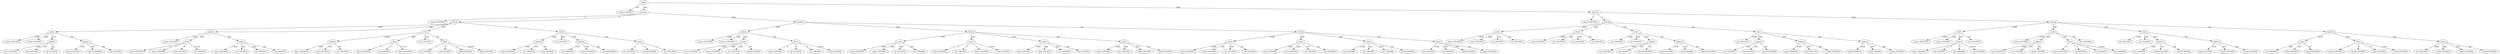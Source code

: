 digraph G {
"bg==" [ shape=oval label="safety"]
"bg==" -> "bi0w" [ label="low" ]
"bi0w" [ shape=oval label="unacc (100.00%)"]
"bg==" -> "bi0x" [ label="med" ]
"bi0x" [ shape=oval label="persons"]
"bi0x" -> "bi0xLTA=" [ label="2" ]
"bi0xLTA=" [ shape=oval label="unacc (100.00%)"]
"bi0x" -> "bi0xLTE=" [ label="4" ]
"bi0xLTE=" [ shape=oval label="buying"]
"bi0xLTE=" -> "bi0xLTEtMA==" [ label="v-high" ]
"bi0xLTEtMA==" [ shape=oval label="maint"]
"bi0xLTEtMA==" -> "bi0xLTEtMC0w" [ label="v-high" ]
"bi0xLTEtMC0w" [ shape=oval label="unacc (100.00%)"]
"bi0xLTEtMA==" -> "bi0xLTEtMC0x" [ label="high" ]
"bi0xLTEtMC0x" [ shape=oval label="unacc (100.00%)"]
"bi0xLTEtMA==" -> "bi0xLTEtMC0y" [ label="med" ]
"bi0xLTEtMC0y" [ shape=oval label="lugboot"]
"bi0xLTEtMC0y" -> "bi0xLTEtMC0yLTA=" [ label="small" ]
"bi0xLTEtMC0yLTA=" [ shape=oval label="unacc (100.00%)"]
"bi0xLTEtMC0y" -> "bi0xLTEtMC0yLTE=" [ label="med" ]
"bi0xLTEtMC0yLTE=" [ shape=oval label="unacc (50.00%)"]
"bi0xLTEtMC0y" -> "bi0xLTEtMC0yLTI=" [ label="big" ]
"bi0xLTEtMC0yLTI=" [ shape=oval label="acc (100.00%)"]
"bi0xLTEtMA==" -> "bi0xLTEtMC0z" [ label="low" ]
"bi0xLTEtMC0z" [ shape=oval label="lugboot"]
"bi0xLTEtMC0z" -> "bi0xLTEtMC0zLTA=" [ label="small" ]
"bi0xLTEtMC0zLTA=" [ shape=oval label="unacc (100.00%)"]
"bi0xLTEtMC0z" -> "bi0xLTEtMC0zLTE=" [ label="med" ]
"bi0xLTEtMC0zLTE=" [ shape=oval label="unacc (100.00%)"]
"bi0xLTEtMC0z" -> "bi0xLTEtMC0zLTI=" [ label="big" ]
"bi0xLTEtMC0zLTI=" [ shape=oval label="acc (100.00%)"]
"bi0xLTE=" -> "bi0xLTEtMQ==" [ label="high" ]
"bi0xLTEtMQ==" [ shape=oval label="lugboot"]
"bi0xLTEtMQ==" -> "bi0xLTEtMS0w" [ label="small" ]
"bi0xLTEtMS0w" [ shape=oval label="unacc (100.00%)"]
"bi0xLTEtMQ==" -> "bi0xLTEtMS0x" [ label="med" ]
"bi0xLTEtMS0x" [ shape=oval label="doors"]
"bi0xLTEtMS0x" -> "bi0xLTEtMS0xLTA=" [ label="2" ]
"bi0xLTEtMS0xLTA=" [ shape=oval label="unacc (100.00%)"]
"bi0xLTEtMS0x" -> "bi0xLTEtMS0xLTE=" [ label="3" ]
"bi0xLTEtMS0xLTE=" [ shape=oval label="unacc (100.00%)"]
"bi0xLTEtMS0x" -> "bi0xLTEtMS0xLTI=" [ label="4" ]
"bi0xLTEtMS0xLTI=" [ shape=oval label="unacc (50.00%)"]
"bi0xLTEtMS0x" -> "bi0xLTEtMS0xLTM=" [ label="5-more" ]
"bi0xLTEtMS0xLTM=" [ shape=oval label="acc (100.00%)"]
"bi0xLTEtMQ==" -> "bi0xLTEtMS0y" [ label="big" ]
"bi0xLTEtMS0y" [ shape=oval label="maint"]
"bi0xLTEtMS0y" -> "bi0xLTEtMS0yLTA=" [ label="v-high" ]
"bi0xLTEtMS0yLTA=" [ shape=oval label="unacc (100.00%)"]
"bi0xLTEtMS0y" -> "bi0xLTEtMS0yLTE=" [ label="high" ]
"bi0xLTEtMS0yLTE=" [ shape=oval label="acc (100.00%)"]
"bi0xLTEtMS0y" -> "bi0xLTEtMS0yLTI=" [ label="med" ]
"bi0xLTEtMS0yLTI=" [ shape=oval label="acc (100.00%)"]
"bi0xLTEtMS0y" -> "bi0xLTEtMS0yLTM=" [ label="low" ]
"bi0xLTEtMS0yLTM=" [ shape=oval label="acc (100.00%)"]
"bi0xLTE=" -> "bi0xLTEtMg==" [ label="med" ]
"bi0xLTEtMg==" [ shape=oval label="maint"]
"bi0xLTEtMg==" -> "bi0xLTEtMi0w" [ label="v-high" ]
"bi0xLTEtMi0w" [ shape=oval label="lugboot"]
"bi0xLTEtMi0w" -> "bi0xLTEtMi0wLTA=" [ label="small" ]
"bi0xLTEtMi0wLTA=" [ shape=oval label="unacc (100.00%)"]
"bi0xLTEtMi0w" -> "bi0xLTEtMi0wLTE=" [ label="med" ]
"bi0xLTEtMi0wLTE=" [ shape=oval label="unacc (50.00%)"]
"bi0xLTEtMi0w" -> "bi0xLTEtMi0wLTI=" [ label="big" ]
"bi0xLTEtMi0wLTI=" [ shape=oval label="acc (100.00%)"]
"bi0xLTEtMg==" -> "bi0xLTEtMi0x" [ label="high" ]
"bi0xLTEtMi0x" [ shape=oval label="doors"]
"bi0xLTEtMi0x" -> "bi0xLTEtMi0xLTE=" [ label="3" ]
"bi0xLTEtMi0xLTE=" [ shape=oval label="unacc (100.00%)"]
"bi0xLTEtMi0x" -> "bi0xLTEtMi0xLTI=" [ label="4" ]
"bi0xLTEtMi0xLTI=" [ shape=oval label="acc (100.00%)"]
"bi0xLTEtMi0x" -> "bi0xLTEtMi0xLTM=" [ label="5-more" ]
"bi0xLTEtMi0xLTM=" [ shape=oval label="unacc (100.00%)"]
"bi0xLTEtMg==" -> "bi0xLTEtMi0y" [ label="med" ]
"bi0xLTEtMi0y" [ shape=oval label="acc (100.00%)"]
"bi0xLTEtMg==" -> "bi0xLTEtMi0z" [ label="low" ]
"bi0xLTEtMi0z" [ shape=oval label="doors"]
"bi0xLTEtMi0z" -> "bi0xLTEtMi0zLTA=" [ label="2" ]
"bi0xLTEtMi0zLTA=" [ shape=oval label="acc (100.00%)"]
"bi0xLTEtMi0z" -> "bi0xLTEtMi0zLTE=" [ label="3" ]
"bi0xLTEtMi0zLTE=" [ shape=oval label="acc (100.00%)"]
"bi0xLTEtMi0z" -> "bi0xLTEtMi0zLTI=" [ label="4" ]
"bi0xLTEtMi0zLTI=" [ shape=oval label="good (100.00%)"]
"bi0xLTEtMi0z" -> "bi0xLTEtMi0zLTM=" [ label="5-more" ]
"bi0xLTEtMi0zLTM=" [ shape=oval label="good (100.00%)"]
"bi0xLTE=" -> "bi0xLTEtMw==" [ label="low" ]
"bi0xLTEtMw==" [ shape=oval label="maint"]
"bi0xLTEtMw==" -> "bi0xLTEtMy0w" [ label="v-high" ]
"bi0xLTEtMy0w" [ shape=oval label="lugboot"]
"bi0xLTEtMy0w" -> "bi0xLTEtMy0wLTA=" [ label="small" ]
"bi0xLTEtMy0wLTA=" [ shape=oval label="unacc (100.00%)"]
"bi0xLTEtMy0w" -> "bi0xLTEtMy0wLTE=" [ label="med" ]
"bi0xLTEtMy0wLTE=" [ shape=oval label="acc (100.00%)"]
"bi0xLTEtMy0w" -> "bi0xLTEtMy0wLTI=" [ label="big" ]
"bi0xLTEtMy0wLTI=" [ shape=oval label="acc (100.00%)"]
"bi0xLTEtMw==" -> "bi0xLTEtMy0x" [ label="high" ]
"bi0xLTEtMy0x" [ shape=oval label="acc (100.00%)"]
"bi0xLTEtMw==" -> "bi0xLTEtMy0y" [ label="med" ]
"bi0xLTEtMy0y" [ shape=oval label="lugboot"]
"bi0xLTEtMy0y" -> "bi0xLTEtMy0yLTA=" [ label="small" ]
"bi0xLTEtMy0yLTA=" [ shape=oval label="acc (100.00%)"]
"bi0xLTEtMy0y" -> "bi0xLTEtMy0yLTE=" [ label="med" ]
"bi0xLTEtMy0yLTE=" [ shape=oval label="good (100.00%)"]
"bi0xLTEtMy0y" -> "bi0xLTEtMy0yLTI=" [ label="big" ]
"bi0xLTEtMy0yLTI=" [ shape=oval label="good (100.00%)"]
"bi0xLTEtMw==" -> "bi0xLTEtMy0z" [ label="low" ]
"bi0xLTEtMy0z" [ shape=oval label="doors"]
"bi0xLTEtMy0z" -> "bi0xLTEtMy0zLTA=" [ label="2" ]
"bi0xLTEtMy0zLTA=" [ shape=oval label="acc (100.00%)"]
"bi0xLTEtMy0z" -> "bi0xLTEtMy0zLTE=" [ label="3" ]
"bi0xLTEtMy0zLTE=" [ shape=oval label="good (100.00%)"]
"bi0xLTEtMy0z" -> "bi0xLTEtMy0zLTI=" [ label="4" ]
"bi0xLTEtMy0zLTI=" [ shape=oval label="acc (100.00%)"]
"bi0x" -> "bi0xLTI=" [ label="more" ]
"bi0xLTI=" [ shape=oval label="lugboot"]
"bi0xLTI=" -> "bi0xLTItMA==" [ label="small" ]
"bi0xLTItMA==" [ shape=oval label="buying"]
"bi0xLTItMA==" -> "bi0xLTItMC0w" [ label="v-high" ]
"bi0xLTItMC0w" [ shape=oval label="unacc (100.00%)"]
"bi0xLTItMA==" -> "bi0xLTItMC0x" [ label="high" ]
"bi0xLTItMC0x" [ shape=oval label="unacc (100.00%)"]
"bi0xLTItMA==" -> "bi0xLTItMC0y" [ label="med" ]
"bi0xLTItMC0y" [ shape=oval label="maint"]
"bi0xLTItMC0y" -> "bi0xLTItMC0yLTA=" [ label="v-high" ]
"bi0xLTItMC0yLTA=" [ shape=oval label="unacc (100.00%)"]
"bi0xLTItMC0y" -> "bi0xLTItMC0yLTE=" [ label="high" ]
"bi0xLTItMC0yLTE=" [ shape=oval label="unacc (100.00%)"]
"bi0xLTItMC0y" -> "bi0xLTItMC0yLTI=" [ label="med" ]
"bi0xLTItMC0yLTI=" [ shape=oval label="acc (100.00%)"]
"bi0xLTItMC0y" -> "bi0xLTItMC0yLTM=" [ label="low" ]
"bi0xLTItMC0yLTM=" [ shape=oval label="unacc (50.00%)"]
"bi0xLTItMA==" -> "bi0xLTItMC0z" [ label="low" ]
"bi0xLTItMC0z" [ shape=oval label="doors"]
"bi0xLTItMC0z" -> "bi0xLTItMC0zLTA=" [ label="2" ]
"bi0xLTItMC0zLTA=" [ shape=oval label="unacc (100.00%)"]
"bi0xLTItMC0z" -> "bi0xLTItMC0zLTE=" [ label="3" ]
"bi0xLTItMC0zLTE=" [ shape=oval label="acc (100.00%)"]
"bi0xLTItMC0z" -> "bi0xLTItMC0zLTI=" [ label="4" ]
"bi0xLTItMC0zLTI=" [ shape=oval label="acc (100.00%)"]
"bi0xLTItMC0z" -> "bi0xLTItMC0zLTM=" [ label="5-more" ]
"bi0xLTItMC0zLTM=" [ shape=oval label="unacc (50.00%)"]
"bi0xLTI=" -> "bi0xLTItMQ==" [ label="med" ]
"bi0xLTItMQ==" [ shape=oval label="buying"]
"bi0xLTItMQ==" -> "bi0xLTItMS0w" [ label="v-high" ]
"bi0xLTItMS0w" [ shape=oval label="maint"]
"bi0xLTItMS0w" -> "bi0xLTItMS0wLTA=" [ label="v-high" ]
"bi0xLTItMS0wLTA=" [ shape=oval label="unacc (100.00%)"]
"bi0xLTItMS0w" -> "bi0xLTItMS0wLTE=" [ label="high" ]
"bi0xLTItMS0wLTE=" [ shape=oval label="unacc (100.00%)"]
"bi0xLTItMS0w" -> "bi0xLTItMS0wLTI=" [ label="med" ]
"bi0xLTItMS0wLTI=" [ shape=oval label="acc (100.00%)"]
"bi0xLTItMS0w" -> "bi0xLTItMS0wLTM=" [ label="low" ]
"bi0xLTItMS0wLTM=" [ shape=oval label="acc (100.00%)"]
"bi0xLTItMQ==" -> "bi0xLTItMS0x" [ label="high" ]
"bi0xLTItMS0x" [ shape=oval label="doors"]
"bi0xLTItMS0x" -> "bi0xLTItMS0xLTA=" [ label="2" ]
"bi0xLTItMS0xLTA=" [ shape=oval label="unacc (100.00%)"]
"bi0xLTItMS0x" -> "bi0xLTItMS0xLTE=" [ label="3" ]
"bi0xLTItMS0xLTE=" [ shape=oval label="acc (100.00%)"]
"bi0xLTItMS0x" -> "bi0xLTItMS0xLTI=" [ label="4" ]
"bi0xLTItMS0xLTI=" [ shape=oval label="unacc (100.00%)"]
"bi0xLTItMS0x" -> "bi0xLTItMS0xLTM=" [ label="5-more" ]
"bi0xLTItMS0xLTM=" [ shape=oval label="unacc (50.00%)"]
"bi0xLTItMQ==" -> "bi0xLTItMS0y" [ label="med" ]
"bi0xLTItMS0y" [ shape=oval label="maint"]
"bi0xLTItMS0y" -> "bi0xLTItMS0yLTA=" [ label="v-high" ]
"bi0xLTItMS0yLTA=" [ shape=oval label="unacc (50.00%)"]
"bi0xLTItMS0y" -> "bi0xLTItMS0yLTE=" [ label="high" ]
"bi0xLTItMS0yLTE=" [ shape=oval label="unacc (50.00%)"]
"bi0xLTItMS0y" -> "bi0xLTItMS0yLTI=" [ label="med" ]
"bi0xLTItMS0yLTI=" [ shape=oval label="acc (100.00%)"]
"bi0xLTItMS0y" -> "bi0xLTItMS0yLTM=" [ label="low" ]
"bi0xLTItMS0yLTM=" [ shape=oval label="acc (50.00%)"]
"bi0xLTItMQ==" -> "bi0xLTItMS0z" [ label="low" ]
"bi0xLTItMS0z" [ shape=oval label="maint"]
"bi0xLTItMS0z" -> "bi0xLTItMS0zLTA=" [ label="v-high" ]
"bi0xLTItMS0zLTA=" [ shape=oval label="unacc (100.00%)"]
"bi0xLTItMS0z" -> "bi0xLTItMS0zLTE=" [ label="high" ]
"bi0xLTItMS0zLTE=" [ shape=oval label="acc (100.00%)"]
"bi0xLTItMS0z" -> "bi0xLTItMS0zLTI=" [ label="med" ]
"bi0xLTItMS0zLTI=" [ shape=oval label="good (100.00%)"]
"bi0xLTItMS0z" -> "bi0xLTItMS0zLTM=" [ label="low" ]
"bi0xLTItMS0zLTM=" [ shape=oval label="good (100.00%)"]
"bi0xLTI=" -> "bi0xLTItMg==" [ label="big" ]
"bi0xLTItMg==" [ shape=oval label="buying"]
"bi0xLTItMg==" -> "bi0xLTItMi0w" [ label="v-high" ]
"bi0xLTItMi0w" [ shape=oval label="maint"]
"bi0xLTItMi0w" -> "bi0xLTItMi0wLTA=" [ label="v-high" ]
"bi0xLTItMi0wLTA=" [ shape=oval label="unacc (100.00%)"]
"bi0xLTItMi0w" -> "bi0xLTItMi0wLTE=" [ label="high" ]
"bi0xLTItMi0wLTE=" [ shape=oval label="unacc (100.00%)"]
"bi0xLTItMi0w" -> "bi0xLTItMi0wLTI=" [ label="med" ]
"bi0xLTItMi0wLTI=" [ shape=oval label="acc (100.00%)"]
"bi0xLTItMi0w" -> "bi0xLTItMi0wLTM=" [ label="low" ]
"bi0xLTItMi0wLTM=" [ shape=oval label="acc (100.00%)"]
"bi0xLTItMg==" -> "bi0xLTItMi0x" [ label="high" ]
"bi0xLTItMi0x" [ shape=oval label="maint"]
"bi0xLTItMi0x" -> "bi0xLTItMi0xLTA=" [ label="v-high" ]
"bi0xLTItMi0xLTA=" [ shape=oval label="unacc (100.00%)"]
"bi0xLTItMi0x" -> "bi0xLTItMi0xLTE=" [ label="high" ]
"bi0xLTItMi0xLTE=" [ shape=oval label="acc (100.00%)"]
"bi0xLTItMi0x" -> "bi0xLTItMi0xLTI=" [ label="med" ]
"bi0xLTItMi0xLTI=" [ shape=oval label="acc (100.00%)"]
"bi0xLTItMi0x" -> "bi0xLTItMi0xLTM=" [ label="low" ]
"bi0xLTItMi0xLTM=" [ shape=oval label="acc (100.00%)"]
"bi0xLTItMg==" -> "bi0xLTItMi0y" [ label="med" ]
"bi0xLTItMi0y" [ shape=oval label="maint"]
"bi0xLTItMi0y" -> "bi0xLTItMi0yLTA=" [ label="v-high" ]
"bi0xLTItMi0yLTA=" [ shape=oval label="acc (100.00%)"]
"bi0xLTItMi0y" -> "bi0xLTItMi0yLTE=" [ label="high" ]
"bi0xLTItMi0yLTE=" [ shape=oval label="acc (100.00%)"]
"bi0xLTItMi0y" -> "bi0xLTItMi0yLTI=" [ label="med" ]
"bi0xLTItMi0yLTI=" [ shape=oval label="acc (100.00%)"]
"bi0xLTItMi0y" -> "bi0xLTItMi0yLTM=" [ label="low" ]
"bi0xLTItMi0yLTM=" [ shape=oval label="good (100.00%)"]
"bi0xLTItMg==" -> "bi0xLTItMi0z" [ label="low" ]
"bi0xLTItMi0z" [ shape=oval label="maint"]
"bi0xLTItMi0z" -> "bi0xLTItMi0zLTA=" [ label="v-high" ]
"bi0xLTItMi0zLTA=" [ shape=oval label="acc (100.00%)"]
"bi0xLTItMi0z" -> "bi0xLTItMi0zLTE=" [ label="high" ]
"bi0xLTItMi0zLTE=" [ shape=oval label="acc (100.00%)"]
"bi0xLTItMi0z" -> "bi0xLTItMi0zLTI=" [ label="med" ]
"bi0xLTItMi0zLTI=" [ shape=oval label="good (100.00%)"]
"bi0xLTItMi0z" -> "bi0xLTItMi0zLTM=" [ label="low" ]
"bi0xLTItMi0zLTM=" [ shape=oval label="good (100.00%)"]
"bg==" -> "bi0y" [ label="high" ]
"bi0y" [ shape=oval label="persons"]
"bi0y" -> "bi0yLTA=" [ label="2" ]
"bi0yLTA=" [ shape=oval label="unacc (100.00%)"]
"bi0y" -> "bi0yLTE=" [ label="4" ]
"bi0yLTE=" [ shape=oval label="buying"]
"bi0yLTE=" -> "bi0yLTEtMA==" [ label="v-high" ]
"bi0yLTEtMA==" [ shape=oval label="maint"]
"bi0yLTEtMA==" -> "bi0yLTEtMC0w" [ label="v-high" ]
"bi0yLTEtMC0w" [ shape=oval label="unacc (100.00%)"]
"bi0yLTEtMA==" -> "bi0yLTEtMC0x" [ label="high" ]
"bi0yLTEtMC0x" [ shape=oval label="unacc (100.00%)"]
"bi0yLTEtMA==" -> "bi0yLTEtMC0y" [ label="med" ]
"bi0yLTEtMC0y" [ shape=oval label="acc (100.00%)"]
"bi0yLTEtMA==" -> "bi0yLTEtMC0z" [ label="low" ]
"bi0yLTEtMC0z" [ shape=oval label="acc (100.00%)"]
"bi0yLTE=" -> "bi0yLTEtMQ==" [ label="high" ]
"bi0yLTEtMQ==" [ shape=oval label="maint"]
"bi0yLTEtMQ==" -> "bi0yLTEtMS0w" [ label="v-high" ]
"bi0yLTEtMS0w" [ shape=oval label="unacc (100.00%)"]
"bi0yLTEtMQ==" -> "bi0yLTEtMS0x" [ label="high" ]
"bi0yLTEtMS0x" [ shape=oval label="acc (100.00%)"]
"bi0yLTEtMQ==" -> "bi0yLTEtMS0y" [ label="med" ]
"bi0yLTEtMS0y" [ shape=oval label="acc (100.00%)"]
"bi0yLTEtMQ==" -> "bi0yLTEtMS0z" [ label="low" ]
"bi0yLTEtMS0z" [ shape=oval label="acc (100.00%)"]
"bi0yLTE=" -> "bi0yLTEtMg==" [ label="med" ]
"bi0yLTEtMg==" [ shape=oval label="maint"]
"bi0yLTEtMg==" -> "bi0yLTEtMi0w" [ label="v-high" ]
"bi0yLTEtMi0w" [ shape=oval label="acc (100.00%)"]
"bi0yLTEtMg==" -> "bi0yLTEtMi0x" [ label="high" ]
"bi0yLTEtMi0x" [ shape=oval label="acc (100.00%)"]
"bi0yLTEtMg==" -> "bi0yLTEtMi0y" [ label="med" ]
"bi0yLTEtMi0y" [ shape=oval label="lugboot"]
"bi0yLTEtMi0y" -> "bi0yLTEtMi0yLTA=" [ label="small" ]
"bi0yLTEtMi0yLTA=" [ shape=oval label="acc (100.00%)"]
"bi0yLTEtMi0y" -> "bi0yLTEtMi0yLTE=" [ label="med" ]
"bi0yLTEtMi0yLTE=" [ shape=oval label="acc (50.00%)"]
"bi0yLTEtMi0y" -> "bi0yLTEtMi0yLTI=" [ label="big" ]
"bi0yLTEtMi0yLTI=" [ shape=oval label="v-good (100.00%)"]
"bi0yLTEtMg==" -> "bi0yLTEtMi0z" [ label="low" ]
"bi0yLTEtMi0z" [ shape=oval label="lugboot"]
"bi0yLTEtMi0z" -> "bi0yLTEtMi0zLTA=" [ label="small" ]
"bi0yLTEtMi0zLTA=" [ shape=oval label="good (100.00%)"]
"bi0yLTEtMi0z" -> "bi0yLTEtMi0zLTE=" [ label="med" ]
"bi0yLTEtMi0zLTE=" [ shape=oval label="good (50.00%)"]
"bi0yLTEtMi0z" -> "bi0yLTEtMi0zLTI=" [ label="big" ]
"bi0yLTEtMi0zLTI=" [ shape=oval label="v-good (100.00%)"]
"bi0yLTE=" -> "bi0yLTEtMw==" [ label="low" ]
"bi0yLTEtMw==" [ shape=oval label="maint"]
"bi0yLTEtMw==" -> "bi0yLTEtMy0w" [ label="v-high" ]
"bi0yLTEtMy0w" [ shape=oval label="acc (100.00%)"]
"bi0yLTEtMw==" -> "bi0yLTEtMy0x" [ label="high" ]
"bi0yLTEtMy0x" [ shape=oval label="lugboot"]
"bi0yLTEtMy0x" -> "bi0yLTEtMy0xLTA=" [ label="small" ]
"bi0yLTEtMy0xLTA=" [ shape=oval label="acc (100.00%)"]
"bi0yLTEtMy0x" -> "bi0yLTEtMy0xLTE=" [ label="med" ]
"bi0yLTEtMy0xLTE=" [ shape=oval label="acc (50.00%)"]
"bi0yLTEtMy0x" -> "bi0yLTEtMy0xLTI=" [ label="big" ]
"bi0yLTEtMy0xLTI=" [ shape=oval label="v-good (100.00%)"]
"bi0yLTEtMw==" -> "bi0yLTEtMy0y" [ label="med" ]
"bi0yLTEtMy0y" [ shape=oval label="lugboot"]
"bi0yLTEtMy0y" -> "bi0yLTEtMy0yLTA=" [ label="small" ]
"bi0yLTEtMy0yLTA=" [ shape=oval label="good (100.00%)"]
"bi0yLTEtMy0y" -> "bi0yLTEtMy0yLTE=" [ label="med" ]
"bi0yLTEtMy0yLTE=" [ shape=oval label="good (50.00%)"]
"bi0yLTEtMy0y" -> "bi0yLTEtMy0yLTI=" [ label="big" ]
"bi0yLTEtMy0yLTI=" [ shape=oval label="v-good (100.00%)"]
"bi0yLTEtMw==" -> "bi0yLTEtMy0z" [ label="low" ]
"bi0yLTEtMy0z" [ shape=oval label="lugboot"]
"bi0yLTEtMy0z" -> "bi0yLTEtMy0zLTA=" [ label="small" ]
"bi0yLTEtMy0zLTA=" [ shape=oval label="good (100.00%)"]
"bi0yLTEtMy0z" -> "bi0yLTEtMy0zLTE=" [ label="med" ]
"bi0yLTEtMy0zLTE=" [ shape=oval label="good (50.00%)"]
"bi0yLTEtMy0z" -> "bi0yLTEtMy0zLTI=" [ label="big" ]
"bi0yLTEtMy0zLTI=" [ shape=oval label="v-good (100.00%)"]
"bi0y" -> "bi0yLTI=" [ label="more" ]
"bi0yLTI=" [ shape=oval label="buying"]
"bi0yLTI=" -> "bi0yLTItMA==" [ label="v-high" ]
"bi0yLTItMA==" [ shape=oval label="maint"]
"bi0yLTItMA==" -> "bi0yLTItMC0w" [ label="v-high" ]
"bi0yLTItMC0w" [ shape=oval label="unacc (100.00%)"]
"bi0yLTItMA==" -> "bi0yLTItMC0x" [ label="high" ]
"bi0yLTItMC0x" [ shape=oval label="unacc (100.00%)"]
"bi0yLTItMA==" -> "bi0yLTItMC0y" [ label="med" ]
"bi0yLTItMC0y" [ shape=oval label="doors"]
"bi0yLTItMC0y" -> "bi0yLTItMC0yLTA=" [ label="2" ]
"bi0yLTItMC0yLTA=" [ shape=oval label="unacc (100.00%)"]
"bi0yLTItMC0y" -> "bi0yLTItMC0yLTE=" [ label="3" ]
"bi0yLTItMC0yLTE=" [ shape=oval label="acc (100.00%)"]
"bi0yLTItMC0y" -> "bi0yLTItMC0yLTI=" [ label="4" ]
"bi0yLTItMC0yLTI=" [ shape=oval label="acc (100.00%)"]
"bi0yLTItMC0y" -> "bi0yLTItMC0yLTM=" [ label="5-more" ]
"bi0yLTItMC0yLTM=" [ shape=oval label="acc (100.00%)"]
"bi0yLTItMA==" -> "bi0yLTItMC0z" [ label="low" ]
"bi0yLTItMC0z" [ shape=oval label="acc (100.00%)"]
"bi0yLTI=" -> "bi0yLTItMQ==" [ label="high" ]
"bi0yLTItMQ==" [ shape=oval label="maint"]
"bi0yLTItMQ==" -> "bi0yLTItMS0w" [ label="v-high" ]
"bi0yLTItMS0w" [ shape=oval label="unacc (100.00%)"]
"bi0yLTItMQ==" -> "bi0yLTItMS0x" [ label="high" ]
"bi0yLTItMS0x" [ shape=oval label="lugboot"]
"bi0yLTItMS0x" -> "bi0yLTItMS0xLTA=" [ label="small" ]
"bi0yLTItMS0xLTA=" [ shape=oval label="acc (100.00%)"]
"bi0yLTItMS0x" -> "bi0yLTItMS0xLTE=" [ label="med" ]
"bi0yLTItMS0xLTE=" [ shape=oval label="acc (100.00%)"]
"bi0yLTItMS0x" -> "bi0yLTItMS0xLTI=" [ label="big" ]
"bi0yLTItMS0xLTI=" [ shape=oval label="unacc (100.00%)"]
"bi0yLTItMQ==" -> "bi0yLTItMS0y" [ label="med" ]
"bi0yLTItMS0y" [ shape=oval label="doors"]
"bi0yLTItMS0y" -> "bi0yLTItMS0yLTA=" [ label="2" ]
"bi0yLTItMS0yLTA=" [ shape=oval label="unacc (100.00%)"]
"bi0yLTItMS0y" -> "bi0yLTItMS0yLTE=" [ label="3" ]
"bi0yLTItMS0yLTE=" [ shape=oval label="acc (100.00%)"]
"bi0yLTItMS0y" -> "bi0yLTItMS0yLTI=" [ label="4" ]
"bi0yLTItMS0yLTI=" [ shape=oval label="acc (100.00%)"]
"bi0yLTItMS0y" -> "bi0yLTItMS0yLTM=" [ label="5-more" ]
"bi0yLTItMS0yLTM=" [ shape=oval label="acc (100.00%)"]
"bi0yLTItMQ==" -> "bi0yLTItMS0z" [ label="low" ]
"bi0yLTItMS0z" [ shape=oval label="acc (100.00%)"]
"bi0yLTI=" -> "bi0yLTItMg==" [ label="med" ]
"bi0yLTItMg==" [ shape=oval label="maint"]
"bi0yLTItMg==" -> "bi0yLTItMi0w" [ label="v-high" ]
"bi0yLTItMi0w" [ shape=oval label="acc (100.00%)"]
"bi0yLTItMg==" -> "bi0yLTItMi0x" [ label="high" ]
"bi0yLTItMi0x" [ shape=oval label="acc (100.00%)"]
"bi0yLTItMg==" -> "bi0yLTItMi0y" [ label="med" ]
"bi0yLTItMi0y" [ shape=oval label="lugboot"]
"bi0yLTItMi0y" -> "bi0yLTItMi0yLTA=" [ label="small" ]
"bi0yLTItMi0yLTA=" [ shape=oval label="acc (100.00%)"]
"bi0yLTItMi0y" -> "bi0yLTItMi0yLTE=" [ label="med" ]
"bi0yLTItMi0yLTE=" [ shape=oval label="v-good (100.00%)"]
"bi0yLTItMi0y" -> "bi0yLTItMi0yLTI=" [ label="big" ]
"bi0yLTItMi0yLTI=" [ shape=oval label="v-good (100.00%)"]
"bi0yLTItMg==" -> "bi0yLTItMi0z" [ label="low" ]
"bi0yLTItMi0z" [ shape=oval label="lugboot"]
"bi0yLTItMi0z" -> "bi0yLTItMi0zLTA=" [ label="small" ]
"bi0yLTItMi0zLTA=" [ shape=oval label="unacc (50.00%)"]
"bi0yLTItMi0z" -> "bi0yLTItMi0zLTE=" [ label="med" ]
"bi0yLTItMi0zLTE=" [ shape=oval label="v-good (100.00%)"]
"bi0yLTItMi0z" -> "bi0yLTItMi0zLTI=" [ label="big" ]
"bi0yLTItMi0zLTI=" [ shape=oval label="v-good (100.00%)"]
"bi0yLTI=" -> "bi0yLTItMw==" [ label="low" ]
"bi0yLTItMw==" [ shape=oval label="lugboot"]
"bi0yLTItMw==" -> "bi0yLTItMy0w" [ label="small" ]
"bi0yLTItMy0w" [ shape=oval label="maint"]
"bi0yLTItMy0w" -> "bi0yLTItMy0wLTE=" [ label="high" ]
"bi0yLTItMy0wLTE=" [ shape=oval label="acc (100.00%)"]
"bi0yLTItMy0w" -> "bi0yLTItMy0wLTI=" [ label="med" ]
"bi0yLTItMy0wLTI=" [ shape=oval label="good (100.00%)"]
"bi0yLTItMy0w" -> "bi0yLTItMy0wLTM=" [ label="low" ]
"bi0yLTItMy0wLTM=" [ shape=oval label="good (100.00%)"]
"bi0yLTItMw==" -> "bi0yLTItMy0x" [ label="med" ]
"bi0yLTItMy0x" [ shape=oval label="doors"]
"bi0yLTItMy0x" -> "bi0yLTItMy0xLTA=" [ label="2" ]
"bi0yLTItMy0xLTA=" [ shape=oval label="v-good (100.00%)"]
"bi0yLTItMy0x" -> "bi0yLTItMy0xLTE=" [ label="3" ]
"bi0yLTItMy0xLTE=" [ shape=oval label="v-good (100.00%)"]
"bi0yLTItMy0x" -> "bi0yLTItMy0xLTI=" [ label="4" ]
"bi0yLTItMy0xLTI=" [ shape=oval label="acc (100.00%)"]
"bi0yLTItMy0x" -> "bi0yLTItMy0xLTM=" [ label="5-more" ]
"bi0yLTItMy0xLTM=" [ shape=oval label="v-good (100.00%)"]
"bi0yLTItMw==" -> "bi0yLTItMy0y" [ label="big" ]
"bi0yLTItMy0y" [ shape=oval label="maint"]
"bi0yLTItMy0y" -> "bi0yLTItMy0yLTA=" [ label="v-high" ]
"bi0yLTItMy0yLTA=" [ shape=oval label="acc (100.00%)"]
"bi0yLTItMy0y" -> "bi0yLTItMy0yLTE=" [ label="high" ]
"bi0yLTItMy0yLTE=" [ shape=oval label="v-good (100.00%)"]
"bi0yLTItMy0y" -> "bi0yLTItMy0yLTI=" [ label="med" ]
"bi0yLTItMy0yLTI=" [ shape=oval label="v-good (100.00%)"]
"bi0yLTItMy0y" -> "bi0yLTItMy0yLTM=" [ label="low" ]
"bi0yLTItMy0yLTM=" [ shape=oval label="v-good (100.00%)"]
}
